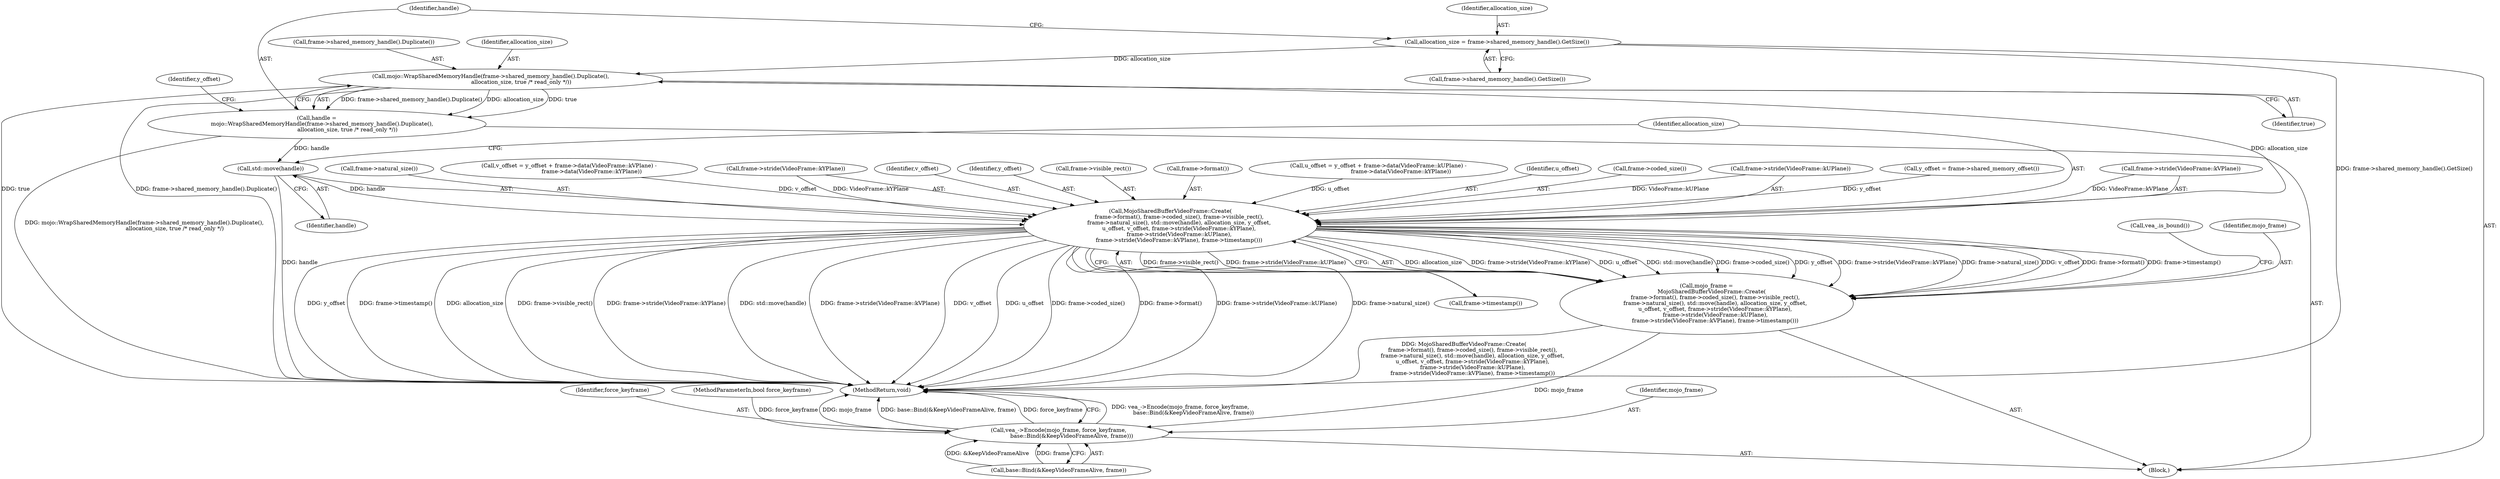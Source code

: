 digraph "1_Chrome_673ce95d481ea9368c4d4d43ac756ba1d6d9e608_22@API" {
"1000124" [label="(Call,allocation_size = frame->shared_memory_handle().GetSize())"];
"1000130" [label="(Call,mojo::WrapSharedMemoryHandle(frame->shared_memory_handle().Duplicate(),\n                                   allocation_size, true /* read_only */))"];
"1000128" [label="(Call,handle =\n      mojo::WrapSharedMemoryHandle(frame->shared_memory_handle().Duplicate(),\n                                   allocation_size, true /* read_only */))"];
"1000166" [label="(Call,std::move(handle))"];
"1000161" [label="(Call,MojoSharedBufferVideoFrame::Create(\n          frame->format(), frame->coded_size(), frame->visible_rect(),\n          frame->natural_size(), std::move(handle), allocation_size, y_offset,\n          u_offset, v_offset, frame->stride(VideoFrame::kYPlane),\n          frame->stride(VideoFrame::kUPlane),\n          frame->stride(VideoFrame::kVPlane), frame->timestamp()))"];
"1000159" [label="(Call,mojo_frame =\n      MojoSharedBufferVideoFrame::Create(\n          frame->format(), frame->coded_size(), frame->visible_rect(),\n          frame->natural_size(), std::move(handle), allocation_size, y_offset,\n          u_offset, v_offset, frame->stride(VideoFrame::kYPlane),\n          frame->stride(VideoFrame::kUPlane),\n          frame->stride(VideoFrame::kVPlane), frame->timestamp()))"];
"1000181" [label="(Call,vea_->Encode(mojo_frame, force_keyframe,\n               base::Bind(&KeepVideoFrameAlive, frame)))"];
"1000130" [label="(Call,mojo::WrapSharedMemoryHandle(frame->shared_memory_handle().Duplicate(),\n                                   allocation_size, true /* read_only */))"];
"1000184" [label="(Call,base::Bind(&KeepVideoFrameAlive, frame))"];
"1000125" [label="(Identifier,allocation_size)"];
"1000170" [label="(Identifier,u_offset)"];
"1000182" [label="(Identifier,mojo_frame)"];
"1000163" [label="(Call,frame->coded_size())"];
"1000136" [label="(Identifier,y_offset)"];
"1000167" [label="(Identifier,handle)"];
"1000180" [label="(Call,vea_.is_bound())"];
"1000166" [label="(Call,std::move(handle))"];
"1000174" [label="(Call,frame->stride(VideoFrame::kUPlane))"];
"1000124" [label="(Call,allocation_size = frame->shared_memory_handle().GetSize())"];
"1000133" [label="(Identifier,true)"];
"1000178" [label="(Call,frame->timestamp())"];
"1000135" [label="(Call,y_offset = frame->shared_memory_offset())"];
"1000129" [label="(Identifier,handle)"];
"1000168" [label="(Identifier,allocation_size)"];
"1000176" [label="(Call,frame->stride(VideoFrame::kVPlane))"];
"1000131" [label="(Call,frame->shared_memory_handle().Duplicate())"];
"1000159" [label="(Call,mojo_frame =\n      MojoSharedBufferVideoFrame::Create(\n          frame->format(), frame->coded_size(), frame->visible_rect(),\n          frame->natural_size(), std::move(handle), allocation_size, y_offset,\n          u_offset, v_offset, frame->stride(VideoFrame::kYPlane),\n          frame->stride(VideoFrame::kUPlane),\n          frame->stride(VideoFrame::kVPlane), frame->timestamp()))"];
"1000128" [label="(Call,handle =\n      mojo::WrapSharedMemoryHandle(frame->shared_memory_handle().Duplicate(),\n                                   allocation_size, true /* read_only */))"];
"1000165" [label="(Call,frame->natural_size())"];
"1000149" [label="(Call,v_offset = y_offset + frame->data(VideoFrame::kVPlane) -\n                          frame->data(VideoFrame::kYPlane))"];
"1000172" [label="(Call,frame->stride(VideoFrame::kYPlane))"];
"1000161" [label="(Call,MojoSharedBufferVideoFrame::Create(\n          frame->format(), frame->coded_size(), frame->visible_rect(),\n          frame->natural_size(), std::move(handle), allocation_size, y_offset,\n          u_offset, v_offset, frame->stride(VideoFrame::kYPlane),\n          frame->stride(VideoFrame::kUPlane),\n          frame->stride(VideoFrame::kVPlane), frame->timestamp()))"];
"1000183" [label="(Identifier,force_keyframe)"];
"1000181" [label="(Call,vea_->Encode(mojo_frame, force_keyframe,\n               base::Bind(&KeepVideoFrameAlive, frame)))"];
"1000171" [label="(Identifier,v_offset)"];
"1000169" [label="(Identifier,y_offset)"];
"1000164" [label="(Call,frame->visible_rect())"];
"1000162" [label="(Call,frame->format())"];
"1000139" [label="(Call,u_offset = y_offset + frame->data(VideoFrame::kUPlane) -\n                          frame->data(VideoFrame::kYPlane))"];
"1000160" [label="(Identifier,mojo_frame)"];
"1000103" [label="(MethodParameterIn,bool force_keyframe)"];
"1000126" [label="(Call,frame->shared_memory_handle().GetSize())"];
"1000104" [label="(Block,)"];
"1000132" [label="(Identifier,allocation_size)"];
"1000188" [label="(MethodReturn,void)"];
"1000124" -> "1000104"  [label="AST: "];
"1000124" -> "1000126"  [label="CFG: "];
"1000125" -> "1000124"  [label="AST: "];
"1000126" -> "1000124"  [label="AST: "];
"1000129" -> "1000124"  [label="CFG: "];
"1000124" -> "1000188"  [label="DDG: frame->shared_memory_handle().GetSize()"];
"1000124" -> "1000130"  [label="DDG: allocation_size"];
"1000130" -> "1000128"  [label="AST: "];
"1000130" -> "1000133"  [label="CFG: "];
"1000131" -> "1000130"  [label="AST: "];
"1000132" -> "1000130"  [label="AST: "];
"1000133" -> "1000130"  [label="AST: "];
"1000128" -> "1000130"  [label="CFG: "];
"1000130" -> "1000188"  [label="DDG: true"];
"1000130" -> "1000188"  [label="DDG: frame->shared_memory_handle().Duplicate()"];
"1000130" -> "1000128"  [label="DDG: frame->shared_memory_handle().Duplicate()"];
"1000130" -> "1000128"  [label="DDG: allocation_size"];
"1000130" -> "1000128"  [label="DDG: true"];
"1000130" -> "1000161"  [label="DDG: allocation_size"];
"1000128" -> "1000104"  [label="AST: "];
"1000129" -> "1000128"  [label="AST: "];
"1000136" -> "1000128"  [label="CFG: "];
"1000128" -> "1000188"  [label="DDG: mojo::WrapSharedMemoryHandle(frame->shared_memory_handle().Duplicate(),\n                                   allocation_size, true /* read_only */)"];
"1000128" -> "1000166"  [label="DDG: handle"];
"1000166" -> "1000161"  [label="AST: "];
"1000166" -> "1000167"  [label="CFG: "];
"1000167" -> "1000166"  [label="AST: "];
"1000168" -> "1000166"  [label="CFG: "];
"1000166" -> "1000188"  [label="DDG: handle"];
"1000166" -> "1000161"  [label="DDG: handle"];
"1000161" -> "1000159"  [label="AST: "];
"1000161" -> "1000178"  [label="CFG: "];
"1000162" -> "1000161"  [label="AST: "];
"1000163" -> "1000161"  [label="AST: "];
"1000164" -> "1000161"  [label="AST: "];
"1000165" -> "1000161"  [label="AST: "];
"1000168" -> "1000161"  [label="AST: "];
"1000169" -> "1000161"  [label="AST: "];
"1000170" -> "1000161"  [label="AST: "];
"1000171" -> "1000161"  [label="AST: "];
"1000172" -> "1000161"  [label="AST: "];
"1000174" -> "1000161"  [label="AST: "];
"1000176" -> "1000161"  [label="AST: "];
"1000178" -> "1000161"  [label="AST: "];
"1000159" -> "1000161"  [label="CFG: "];
"1000161" -> "1000188"  [label="DDG: y_offset"];
"1000161" -> "1000188"  [label="DDG: frame->timestamp()"];
"1000161" -> "1000188"  [label="DDG: allocation_size"];
"1000161" -> "1000188"  [label="DDG: frame->visible_rect()"];
"1000161" -> "1000188"  [label="DDG: frame->stride(VideoFrame::kYPlane)"];
"1000161" -> "1000188"  [label="DDG: std::move(handle)"];
"1000161" -> "1000188"  [label="DDG: frame->stride(VideoFrame::kVPlane)"];
"1000161" -> "1000188"  [label="DDG: v_offset"];
"1000161" -> "1000188"  [label="DDG: u_offset"];
"1000161" -> "1000188"  [label="DDG: frame->coded_size()"];
"1000161" -> "1000188"  [label="DDG: frame->format()"];
"1000161" -> "1000188"  [label="DDG: frame->stride(VideoFrame::kUPlane)"];
"1000161" -> "1000188"  [label="DDG: frame->natural_size()"];
"1000161" -> "1000159"  [label="DDG: allocation_size"];
"1000161" -> "1000159"  [label="DDG: frame->stride(VideoFrame::kYPlane)"];
"1000161" -> "1000159"  [label="DDG: u_offset"];
"1000161" -> "1000159"  [label="DDG: std::move(handle)"];
"1000161" -> "1000159"  [label="DDG: frame->coded_size()"];
"1000161" -> "1000159"  [label="DDG: y_offset"];
"1000161" -> "1000159"  [label="DDG: frame->stride(VideoFrame::kVPlane)"];
"1000161" -> "1000159"  [label="DDG: frame->natural_size()"];
"1000161" -> "1000159"  [label="DDG: v_offset"];
"1000161" -> "1000159"  [label="DDG: frame->format()"];
"1000161" -> "1000159"  [label="DDG: frame->timestamp()"];
"1000161" -> "1000159"  [label="DDG: frame->visible_rect()"];
"1000161" -> "1000159"  [label="DDG: frame->stride(VideoFrame::kUPlane)"];
"1000135" -> "1000161"  [label="DDG: y_offset"];
"1000139" -> "1000161"  [label="DDG: u_offset"];
"1000149" -> "1000161"  [label="DDG: v_offset"];
"1000172" -> "1000161"  [label="DDG: VideoFrame::kYPlane"];
"1000174" -> "1000161"  [label="DDG: VideoFrame::kUPlane"];
"1000176" -> "1000161"  [label="DDG: VideoFrame::kVPlane"];
"1000159" -> "1000104"  [label="AST: "];
"1000160" -> "1000159"  [label="AST: "];
"1000180" -> "1000159"  [label="CFG: "];
"1000159" -> "1000188"  [label="DDG: MojoSharedBufferVideoFrame::Create(\n          frame->format(), frame->coded_size(), frame->visible_rect(),\n          frame->natural_size(), std::move(handle), allocation_size, y_offset,\n          u_offset, v_offset, frame->stride(VideoFrame::kYPlane),\n          frame->stride(VideoFrame::kUPlane),\n          frame->stride(VideoFrame::kVPlane), frame->timestamp())"];
"1000159" -> "1000181"  [label="DDG: mojo_frame"];
"1000181" -> "1000104"  [label="AST: "];
"1000181" -> "1000184"  [label="CFG: "];
"1000182" -> "1000181"  [label="AST: "];
"1000183" -> "1000181"  [label="AST: "];
"1000184" -> "1000181"  [label="AST: "];
"1000188" -> "1000181"  [label="CFG: "];
"1000181" -> "1000188"  [label="DDG: vea_->Encode(mojo_frame, force_keyframe,\n               base::Bind(&KeepVideoFrameAlive, frame))"];
"1000181" -> "1000188"  [label="DDG: mojo_frame"];
"1000181" -> "1000188"  [label="DDG: base::Bind(&KeepVideoFrameAlive, frame)"];
"1000181" -> "1000188"  [label="DDG: force_keyframe"];
"1000103" -> "1000181"  [label="DDG: force_keyframe"];
"1000184" -> "1000181"  [label="DDG: &KeepVideoFrameAlive"];
"1000184" -> "1000181"  [label="DDG: frame"];
}
